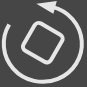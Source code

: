 <mxfile version="24.2.5" type="device">
  <diagram name="第 1 页" id="ewl9boTtj5eG1xmZE2dz">
    <mxGraphModel dx="165" dy="123" grid="1" gridSize="3.937" guides="1" tooltips="1" connect="1" arrows="1" fold="1" page="1" pageScale="1" pageWidth="48" pageHeight="48" background="#464647" math="0" shadow="0">
      <root>
        <mxCell id="0" />
        <mxCell id="1" parent="0" />
        <mxCell id="ViX3dZfSZW_5mHSU9e22-7" value="" style="verticalLabelPosition=bottom;html=1;verticalAlign=top;strokeWidth=2;shape=mxgraph.lean_mapping.physical_pull;pointerEvents=1;rotation=-90;fillColor=#E6E6E6;strokeColor=#E6E6E6;" vertex="1" parent="1">
          <mxGeometry x="-43.31" y="-43.31" width="39.37" height="39.37" as="geometry" />
        </mxCell>
        <mxCell id="ViX3dZfSZW_5mHSU9e22-8" value="" style="rounded=1;whiteSpace=wrap;html=1;fillColor=none;strokeColor=#E6E6E6;strokeWidth=2;rotation=30;" vertex="1" parent="1">
          <mxGeometry x="-31.5" y="-31.5" width="15.81" height="15.69" as="geometry" />
        </mxCell>
      </root>
    </mxGraphModel>
  </diagram>
</mxfile>
